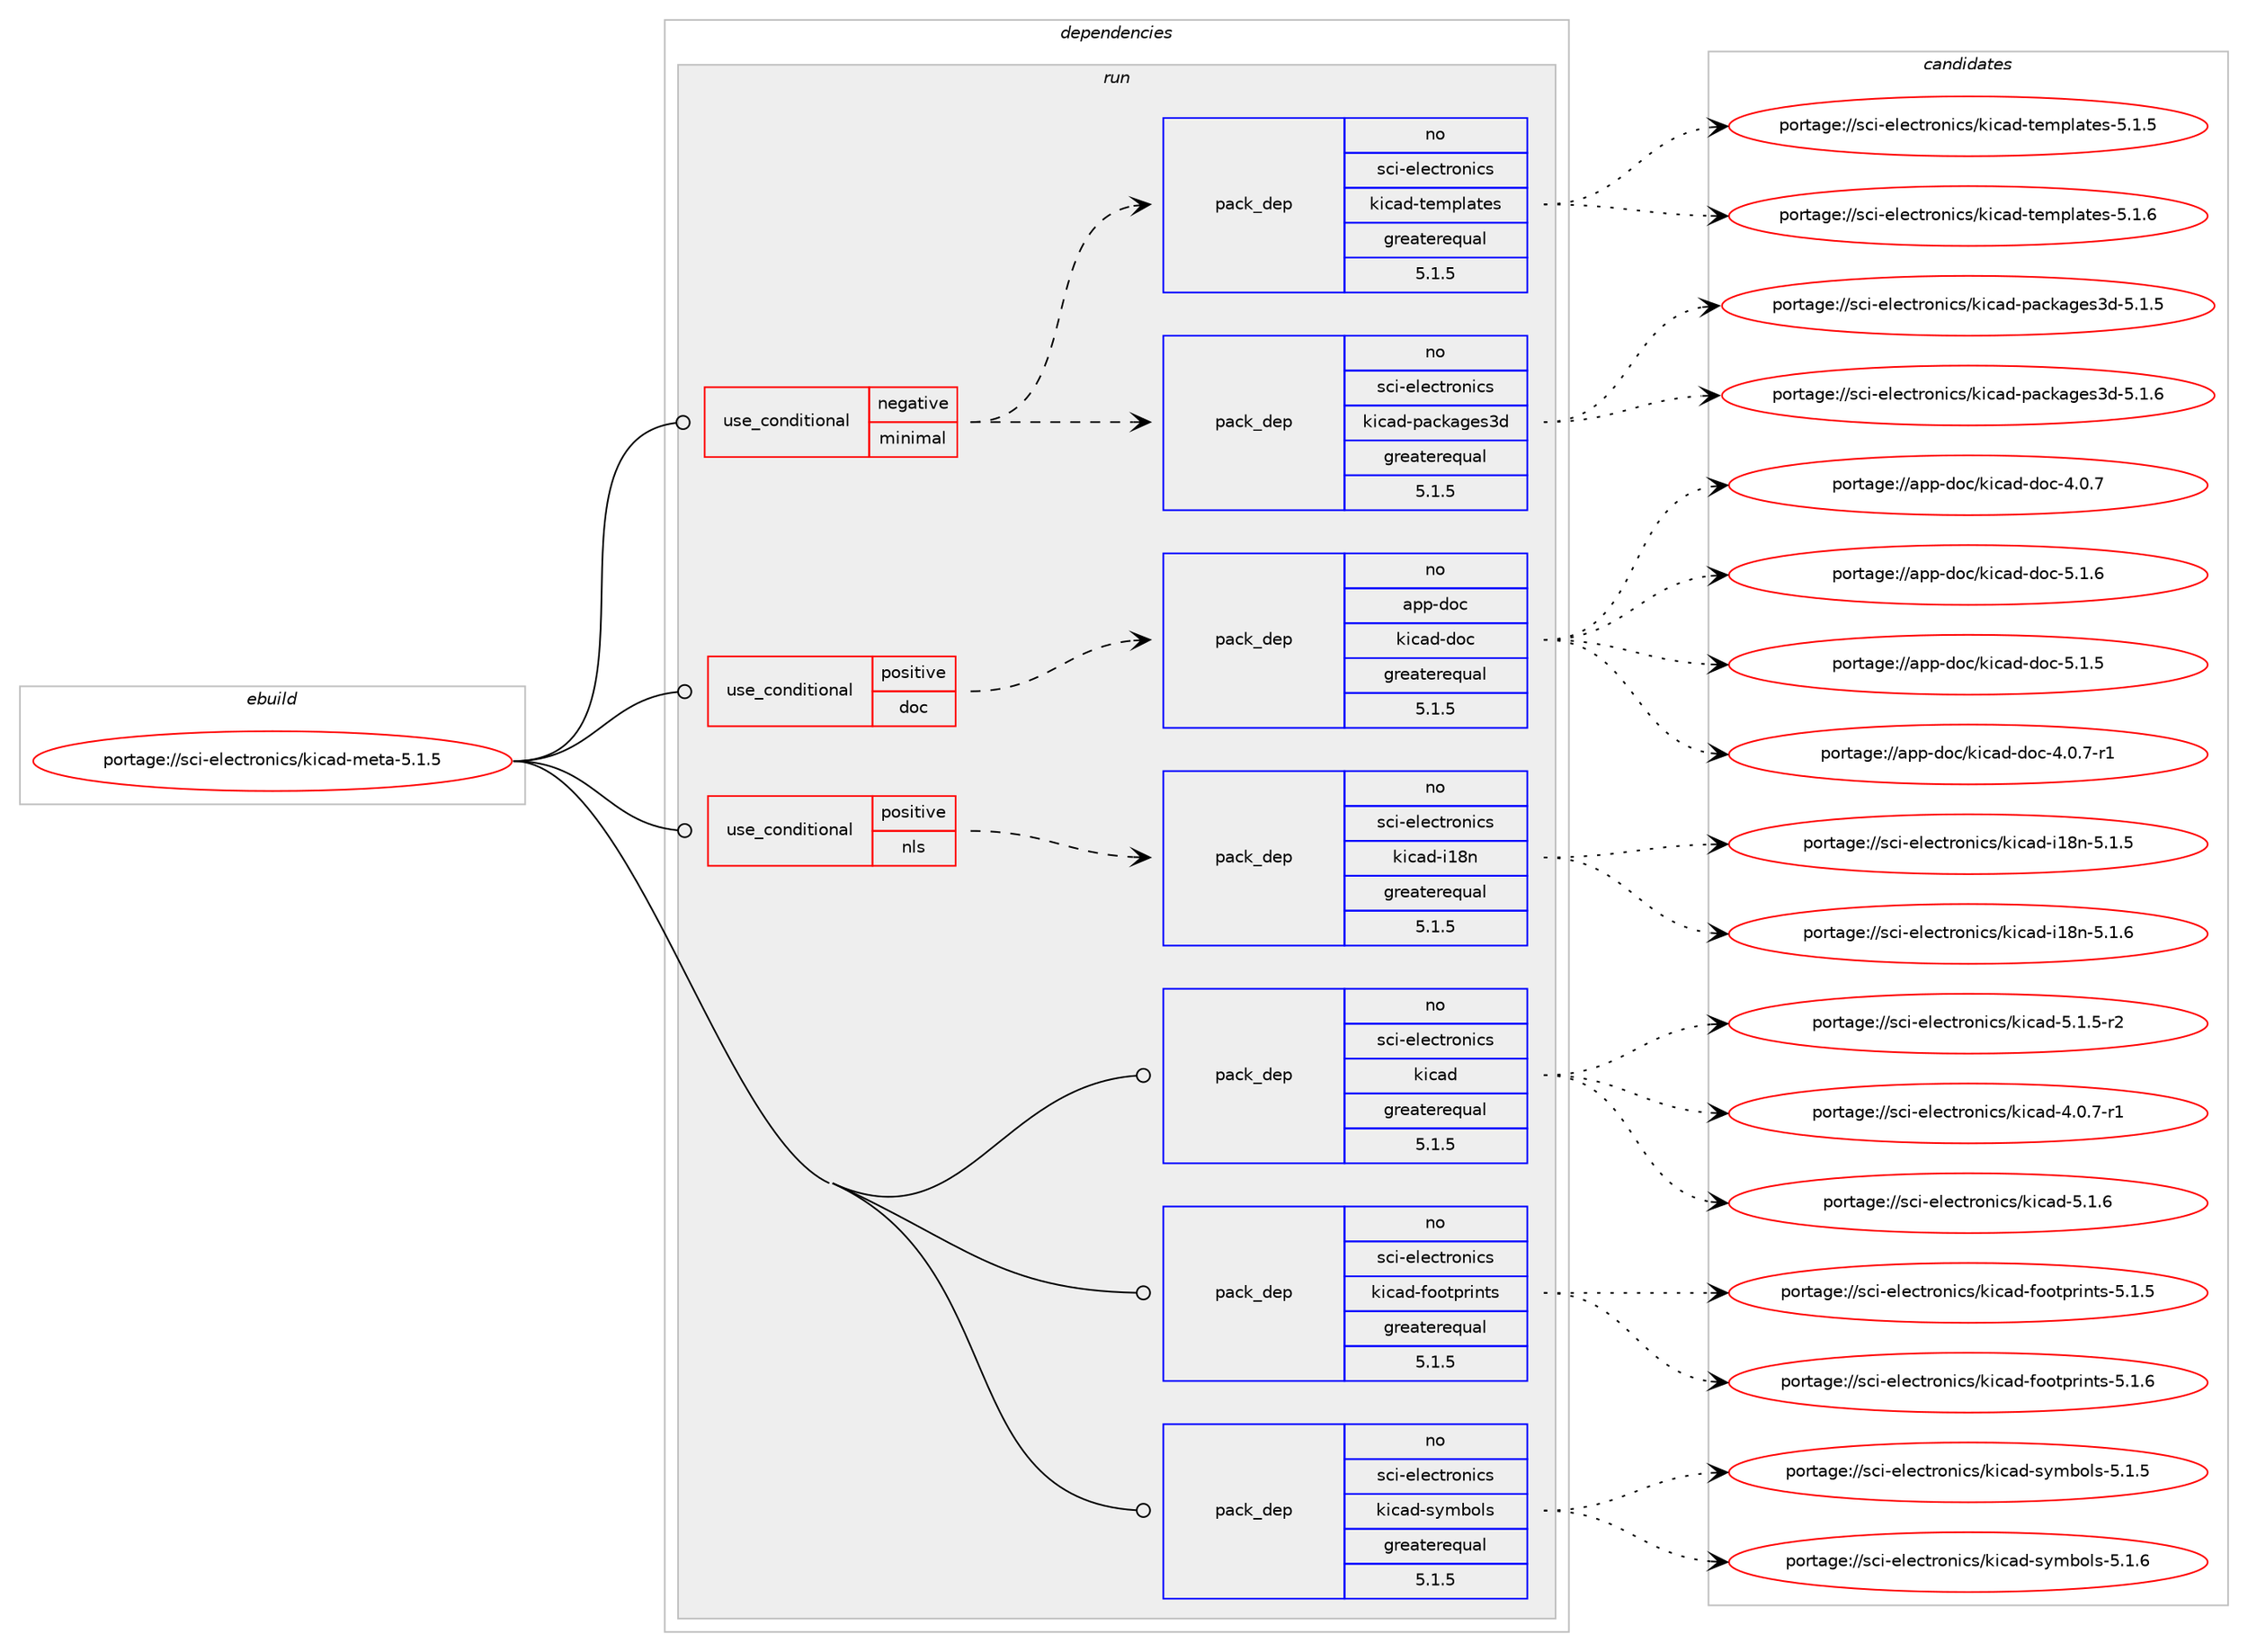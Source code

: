 digraph prolog {

# *************
# Graph options
# *************

newrank=true;
concentrate=true;
compound=true;
graph [rankdir=LR,fontname=Helvetica,fontsize=10,ranksep=1.5];#, ranksep=2.5, nodesep=0.2];
edge  [arrowhead=vee];
node  [fontname=Helvetica,fontsize=10];

# **********
# The ebuild
# **********

subgraph cluster_leftcol {
color=gray;
rank=same;
label=<<i>ebuild</i>>;
id [label="portage://sci-electronics/kicad-meta-5.1.5", color=red, width=4, href="../sci-electronics/kicad-meta-5.1.5.svg"];
}

# ****************
# The dependencies
# ****************

subgraph cluster_midcol {
color=gray;
label=<<i>dependencies</i>>;
subgraph cluster_compile {
fillcolor="#eeeeee";
style=filled;
label=<<i>compile</i>>;
}
subgraph cluster_compileandrun {
fillcolor="#eeeeee";
style=filled;
label=<<i>compile and run</i>>;
}
subgraph cluster_run {
fillcolor="#eeeeee";
style=filled;
label=<<i>run</i>>;
subgraph cond433 {
dependency3109 [label=<<TABLE BORDER="0" CELLBORDER="1" CELLSPACING="0" CELLPADDING="4"><TR><TD ROWSPAN="3" CELLPADDING="10">use_conditional</TD></TR><TR><TD>negative</TD></TR><TR><TD>minimal</TD></TR></TABLE>>, shape=none, color=red];
subgraph pack2619 {
dependency3110 [label=<<TABLE BORDER="0" CELLBORDER="1" CELLSPACING="0" CELLPADDING="4" WIDTH="220"><TR><TD ROWSPAN="6" CELLPADDING="30">pack_dep</TD></TR><TR><TD WIDTH="110">no</TD></TR><TR><TD>sci-electronics</TD></TR><TR><TD>kicad-packages3d</TD></TR><TR><TD>greaterequal</TD></TR><TR><TD>5.1.5</TD></TR></TABLE>>, shape=none, color=blue];
}
dependency3109:e -> dependency3110:w [weight=20,style="dashed",arrowhead="vee"];
subgraph pack2620 {
dependency3111 [label=<<TABLE BORDER="0" CELLBORDER="1" CELLSPACING="0" CELLPADDING="4" WIDTH="220"><TR><TD ROWSPAN="6" CELLPADDING="30">pack_dep</TD></TR><TR><TD WIDTH="110">no</TD></TR><TR><TD>sci-electronics</TD></TR><TR><TD>kicad-templates</TD></TR><TR><TD>greaterequal</TD></TR><TR><TD>5.1.5</TD></TR></TABLE>>, shape=none, color=blue];
}
dependency3109:e -> dependency3111:w [weight=20,style="dashed",arrowhead="vee"];
}
id:e -> dependency3109:w [weight=20,style="solid",arrowhead="odot"];
subgraph cond434 {
dependency3112 [label=<<TABLE BORDER="0" CELLBORDER="1" CELLSPACING="0" CELLPADDING="4"><TR><TD ROWSPAN="3" CELLPADDING="10">use_conditional</TD></TR><TR><TD>positive</TD></TR><TR><TD>doc</TD></TR></TABLE>>, shape=none, color=red];
subgraph pack2621 {
dependency3113 [label=<<TABLE BORDER="0" CELLBORDER="1" CELLSPACING="0" CELLPADDING="4" WIDTH="220"><TR><TD ROWSPAN="6" CELLPADDING="30">pack_dep</TD></TR><TR><TD WIDTH="110">no</TD></TR><TR><TD>app-doc</TD></TR><TR><TD>kicad-doc</TD></TR><TR><TD>greaterequal</TD></TR><TR><TD>5.1.5</TD></TR></TABLE>>, shape=none, color=blue];
}
dependency3112:e -> dependency3113:w [weight=20,style="dashed",arrowhead="vee"];
}
id:e -> dependency3112:w [weight=20,style="solid",arrowhead="odot"];
subgraph cond435 {
dependency3114 [label=<<TABLE BORDER="0" CELLBORDER="1" CELLSPACING="0" CELLPADDING="4"><TR><TD ROWSPAN="3" CELLPADDING="10">use_conditional</TD></TR><TR><TD>positive</TD></TR><TR><TD>nls</TD></TR></TABLE>>, shape=none, color=red];
subgraph pack2622 {
dependency3115 [label=<<TABLE BORDER="0" CELLBORDER="1" CELLSPACING="0" CELLPADDING="4" WIDTH="220"><TR><TD ROWSPAN="6" CELLPADDING="30">pack_dep</TD></TR><TR><TD WIDTH="110">no</TD></TR><TR><TD>sci-electronics</TD></TR><TR><TD>kicad-i18n</TD></TR><TR><TD>greaterequal</TD></TR><TR><TD>5.1.5</TD></TR></TABLE>>, shape=none, color=blue];
}
dependency3114:e -> dependency3115:w [weight=20,style="dashed",arrowhead="vee"];
}
id:e -> dependency3114:w [weight=20,style="solid",arrowhead="odot"];
subgraph pack2623 {
dependency3116 [label=<<TABLE BORDER="0" CELLBORDER="1" CELLSPACING="0" CELLPADDING="4" WIDTH="220"><TR><TD ROWSPAN="6" CELLPADDING="30">pack_dep</TD></TR><TR><TD WIDTH="110">no</TD></TR><TR><TD>sci-electronics</TD></TR><TR><TD>kicad</TD></TR><TR><TD>greaterequal</TD></TR><TR><TD>5.1.5</TD></TR></TABLE>>, shape=none, color=blue];
}
id:e -> dependency3116:w [weight=20,style="solid",arrowhead="odot"];
subgraph pack2624 {
dependency3117 [label=<<TABLE BORDER="0" CELLBORDER="1" CELLSPACING="0" CELLPADDING="4" WIDTH="220"><TR><TD ROWSPAN="6" CELLPADDING="30">pack_dep</TD></TR><TR><TD WIDTH="110">no</TD></TR><TR><TD>sci-electronics</TD></TR><TR><TD>kicad-footprints</TD></TR><TR><TD>greaterequal</TD></TR><TR><TD>5.1.5</TD></TR></TABLE>>, shape=none, color=blue];
}
id:e -> dependency3117:w [weight=20,style="solid",arrowhead="odot"];
subgraph pack2625 {
dependency3118 [label=<<TABLE BORDER="0" CELLBORDER="1" CELLSPACING="0" CELLPADDING="4" WIDTH="220"><TR><TD ROWSPAN="6" CELLPADDING="30">pack_dep</TD></TR><TR><TD WIDTH="110">no</TD></TR><TR><TD>sci-electronics</TD></TR><TR><TD>kicad-symbols</TD></TR><TR><TD>greaterequal</TD></TR><TR><TD>5.1.5</TD></TR></TABLE>>, shape=none, color=blue];
}
id:e -> dependency3118:w [weight=20,style="solid",arrowhead="odot"];
}
}

# **************
# The candidates
# **************

subgraph cluster_choices {
rank=same;
color=gray;
label=<<i>candidates</i>>;

subgraph choice2619 {
color=black;
nodesep=1;
choice115991054510110810199116114111110105991154710710599971004511297991079710310111551100455346494654 [label="portage://sci-electronics/kicad-packages3d-5.1.6", color=red, width=4,href="../sci-electronics/kicad-packages3d-5.1.6.svg"];
choice115991054510110810199116114111110105991154710710599971004511297991079710310111551100455346494653 [label="portage://sci-electronics/kicad-packages3d-5.1.5", color=red, width=4,href="../sci-electronics/kicad-packages3d-5.1.5.svg"];
dependency3110:e -> choice115991054510110810199116114111110105991154710710599971004511297991079710310111551100455346494654:w [style=dotted,weight="100"];
dependency3110:e -> choice115991054510110810199116114111110105991154710710599971004511297991079710310111551100455346494653:w [style=dotted,weight="100"];
}
subgraph choice2620 {
color=black;
nodesep=1;
choice115991054510110810199116114111110105991154710710599971004511610110911210897116101115455346494654 [label="portage://sci-electronics/kicad-templates-5.1.6", color=red, width=4,href="../sci-electronics/kicad-templates-5.1.6.svg"];
choice115991054510110810199116114111110105991154710710599971004511610110911210897116101115455346494653 [label="portage://sci-electronics/kicad-templates-5.1.5", color=red, width=4,href="../sci-electronics/kicad-templates-5.1.5.svg"];
dependency3111:e -> choice115991054510110810199116114111110105991154710710599971004511610110911210897116101115455346494654:w [style=dotted,weight="100"];
dependency3111:e -> choice115991054510110810199116114111110105991154710710599971004511610110911210897116101115455346494653:w [style=dotted,weight="100"];
}
subgraph choice2621 {
color=black;
nodesep=1;
choice9711211245100111994710710599971004510011199455346494654 [label="portage://app-doc/kicad-doc-5.1.6", color=red, width=4,href="../app-doc/kicad-doc-5.1.6.svg"];
choice9711211245100111994710710599971004510011199455346494653 [label="portage://app-doc/kicad-doc-5.1.5", color=red, width=4,href="../app-doc/kicad-doc-5.1.5.svg"];
choice97112112451001119947107105999710045100111994552464846554511449 [label="portage://app-doc/kicad-doc-4.0.7-r1", color=red, width=4,href="../app-doc/kicad-doc-4.0.7-r1.svg"];
choice9711211245100111994710710599971004510011199455246484655 [label="portage://app-doc/kicad-doc-4.0.7", color=red, width=4,href="../app-doc/kicad-doc-4.0.7.svg"];
dependency3113:e -> choice9711211245100111994710710599971004510011199455346494654:w [style=dotted,weight="100"];
dependency3113:e -> choice9711211245100111994710710599971004510011199455346494653:w [style=dotted,weight="100"];
dependency3113:e -> choice97112112451001119947107105999710045100111994552464846554511449:w [style=dotted,weight="100"];
dependency3113:e -> choice9711211245100111994710710599971004510011199455246484655:w [style=dotted,weight="100"];
}
subgraph choice2622 {
color=black;
nodesep=1;
choice11599105451011081019911611411111010599115471071059997100451054956110455346494654 [label="portage://sci-electronics/kicad-i18n-5.1.6", color=red, width=4,href="../sci-electronics/kicad-i18n-5.1.6.svg"];
choice11599105451011081019911611411111010599115471071059997100451054956110455346494653 [label="portage://sci-electronics/kicad-i18n-5.1.5", color=red, width=4,href="../sci-electronics/kicad-i18n-5.1.5.svg"];
dependency3115:e -> choice11599105451011081019911611411111010599115471071059997100451054956110455346494654:w [style=dotted,weight="100"];
dependency3115:e -> choice11599105451011081019911611411111010599115471071059997100451054956110455346494653:w [style=dotted,weight="100"];
}
subgraph choice2623 {
color=black;
nodesep=1;
choice11599105451011081019911611411111010599115471071059997100455346494654 [label="portage://sci-electronics/kicad-5.1.6", color=red, width=4,href="../sci-electronics/kicad-5.1.6.svg"];
choice115991054510110810199116114111110105991154710710599971004553464946534511450 [label="portage://sci-electronics/kicad-5.1.5-r2", color=red, width=4,href="../sci-electronics/kicad-5.1.5-r2.svg"];
choice115991054510110810199116114111110105991154710710599971004552464846554511449 [label="portage://sci-electronics/kicad-4.0.7-r1", color=red, width=4,href="../sci-electronics/kicad-4.0.7-r1.svg"];
dependency3116:e -> choice11599105451011081019911611411111010599115471071059997100455346494654:w [style=dotted,weight="100"];
dependency3116:e -> choice115991054510110810199116114111110105991154710710599971004553464946534511450:w [style=dotted,weight="100"];
dependency3116:e -> choice115991054510110810199116114111110105991154710710599971004552464846554511449:w [style=dotted,weight="100"];
}
subgraph choice2624 {
color=black;
nodesep=1;
choice1159910545101108101991161141111101059911547107105999710045102111111116112114105110116115455346494654 [label="portage://sci-electronics/kicad-footprints-5.1.6", color=red, width=4,href="../sci-electronics/kicad-footprints-5.1.6.svg"];
choice1159910545101108101991161141111101059911547107105999710045102111111116112114105110116115455346494653 [label="portage://sci-electronics/kicad-footprints-5.1.5", color=red, width=4,href="../sci-electronics/kicad-footprints-5.1.5.svg"];
dependency3117:e -> choice1159910545101108101991161141111101059911547107105999710045102111111116112114105110116115455346494654:w [style=dotted,weight="100"];
dependency3117:e -> choice1159910545101108101991161141111101059911547107105999710045102111111116112114105110116115455346494653:w [style=dotted,weight="100"];
}
subgraph choice2625 {
color=black;
nodesep=1;
choice115991054510110810199116114111110105991154710710599971004511512110998111108115455346494654 [label="portage://sci-electronics/kicad-symbols-5.1.6", color=red, width=4,href="../sci-electronics/kicad-symbols-5.1.6.svg"];
choice115991054510110810199116114111110105991154710710599971004511512110998111108115455346494653 [label="portage://sci-electronics/kicad-symbols-5.1.5", color=red, width=4,href="../sci-electronics/kicad-symbols-5.1.5.svg"];
dependency3118:e -> choice115991054510110810199116114111110105991154710710599971004511512110998111108115455346494654:w [style=dotted,weight="100"];
dependency3118:e -> choice115991054510110810199116114111110105991154710710599971004511512110998111108115455346494653:w [style=dotted,weight="100"];
}
}

}
